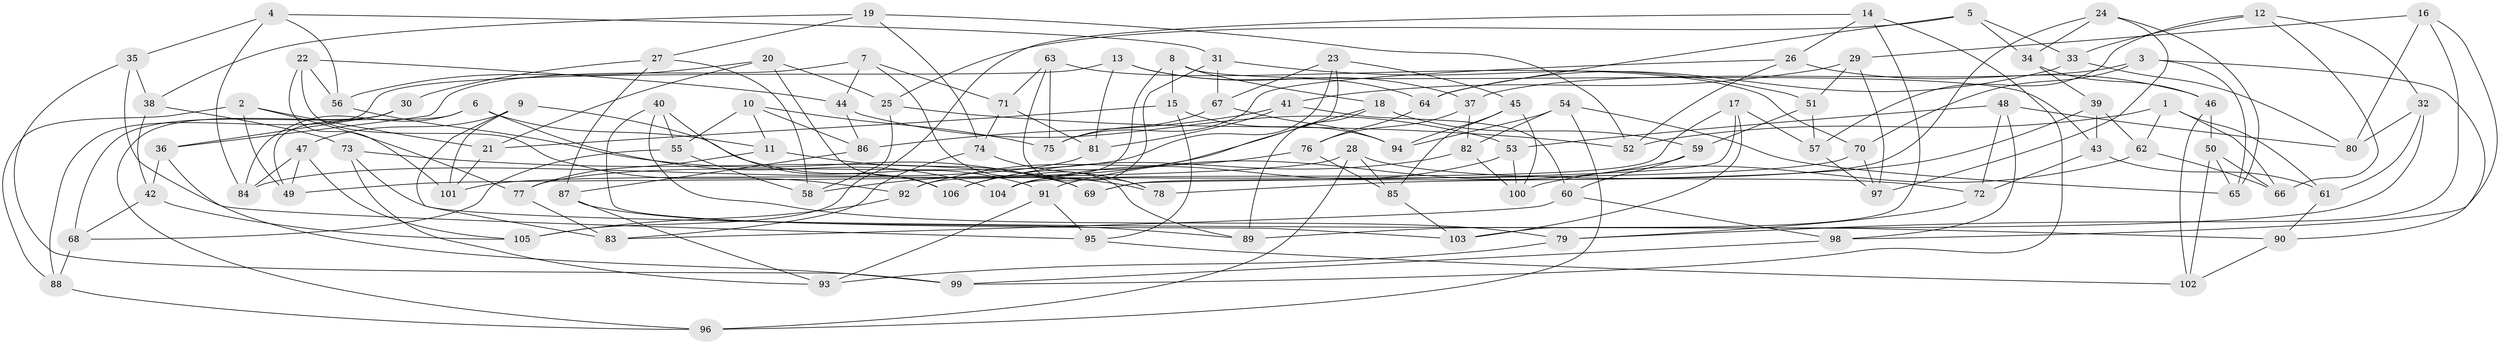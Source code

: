 // coarse degree distribution, {4: 0.7162162162162162, 6: 0.16216216216216217, 5: 0.013513513513513514, 8: 0.06756756756756757, 10: 0.013513513513513514, 7: 0.013513513513513514, 12: 0.013513513513513514}
// Generated by graph-tools (version 1.1) at 2025/20/03/04/25 18:20:57]
// undirected, 106 vertices, 212 edges
graph export_dot {
graph [start="1"]
  node [color=gray90,style=filled];
  1;
  2;
  3;
  4;
  5;
  6;
  7;
  8;
  9;
  10;
  11;
  12;
  13;
  14;
  15;
  16;
  17;
  18;
  19;
  20;
  21;
  22;
  23;
  24;
  25;
  26;
  27;
  28;
  29;
  30;
  31;
  32;
  33;
  34;
  35;
  36;
  37;
  38;
  39;
  40;
  41;
  42;
  43;
  44;
  45;
  46;
  47;
  48;
  49;
  50;
  51;
  52;
  53;
  54;
  55;
  56;
  57;
  58;
  59;
  60;
  61;
  62;
  63;
  64;
  65;
  66;
  67;
  68;
  69;
  70;
  71;
  72;
  73;
  74;
  75;
  76;
  77;
  78;
  79;
  80;
  81;
  82;
  83;
  84;
  85;
  86;
  87;
  88;
  89;
  90;
  91;
  92;
  93;
  94;
  95;
  96;
  97;
  98;
  99;
  100;
  101;
  102;
  103;
  104;
  105;
  106;
  1 -- 62;
  1 -- 52;
  1 -- 66;
  1 -- 61;
  2 -- 77;
  2 -- 88;
  2 -- 21;
  2 -- 49;
  3 -- 65;
  3 -- 70;
  3 -- 37;
  3 -- 90;
  4 -- 31;
  4 -- 84;
  4 -- 56;
  4 -- 35;
  5 -- 33;
  5 -- 64;
  5 -- 25;
  5 -- 34;
  6 -- 11;
  6 -- 49;
  6 -- 104;
  6 -- 84;
  7 -- 36;
  7 -- 71;
  7 -- 44;
  7 -- 89;
  8 -- 92;
  8 -- 43;
  8 -- 15;
  8 -- 18;
  9 -- 101;
  9 -- 47;
  9 -- 91;
  9 -- 83;
  10 -- 11;
  10 -- 55;
  10 -- 86;
  10 -- 75;
  11 -- 69;
  11 -- 77;
  12 -- 57;
  12 -- 32;
  12 -- 66;
  12 -- 33;
  13 -- 37;
  13 -- 88;
  13 -- 81;
  13 -- 64;
  14 -- 99;
  14 -- 26;
  14 -- 103;
  14 -- 105;
  15 -- 95;
  15 -- 94;
  15 -- 21;
  16 -- 79;
  16 -- 80;
  16 -- 98;
  16 -- 29;
  17 -- 103;
  17 -- 69;
  17 -- 57;
  17 -- 104;
  18 -- 59;
  18 -- 58;
  18 -- 89;
  19 -- 74;
  19 -- 38;
  19 -- 52;
  19 -- 27;
  20 -- 21;
  20 -- 106;
  20 -- 56;
  20 -- 25;
  21 -- 101;
  22 -- 101;
  22 -- 44;
  22 -- 56;
  22 -- 92;
  23 -- 77;
  23 -- 67;
  23 -- 45;
  23 -- 106;
  24 -- 69;
  24 -- 65;
  24 -- 34;
  24 -- 97;
  25 -- 58;
  25 -- 52;
  26 -- 52;
  26 -- 46;
  26 -- 75;
  27 -- 58;
  27 -- 30;
  27 -- 87;
  28 -- 85;
  28 -- 49;
  28 -- 72;
  28 -- 96;
  29 -- 51;
  29 -- 41;
  29 -- 97;
  30 -- 68;
  30 -- 96;
  30 -- 36;
  31 -- 67;
  31 -- 51;
  31 -- 104;
  32 -- 80;
  32 -- 89;
  32 -- 61;
  33 -- 80;
  33 -- 64;
  34 -- 46;
  34 -- 39;
  35 -- 95;
  35 -- 38;
  35 -- 99;
  36 -- 99;
  36 -- 42;
  37 -- 82;
  37 -- 76;
  38 -- 73;
  38 -- 42;
  39 -- 43;
  39 -- 62;
  39 -- 78;
  40 -- 79;
  40 -- 103;
  40 -- 55;
  40 -- 106;
  41 -- 60;
  41 -- 81;
  41 -- 86;
  42 -- 68;
  42 -- 105;
  43 -- 61;
  43 -- 72;
  44 -- 53;
  44 -- 86;
  45 -- 100;
  45 -- 94;
  45 -- 85;
  46 -- 50;
  46 -- 102;
  47 -- 49;
  47 -- 105;
  47 -- 84;
  48 -- 98;
  48 -- 72;
  48 -- 80;
  48 -- 53;
  50 -- 102;
  50 -- 65;
  50 -- 66;
  51 -- 59;
  51 -- 57;
  53 -- 100;
  53 -- 104;
  54 -- 82;
  54 -- 96;
  54 -- 94;
  54 -- 65;
  55 -- 58;
  55 -- 68;
  56 -- 69;
  57 -- 97;
  59 -- 91;
  59 -- 60;
  60 -- 98;
  60 -- 83;
  61 -- 90;
  62 -- 100;
  62 -- 66;
  63 -- 70;
  63 -- 78;
  63 -- 75;
  63 -- 71;
  64 -- 76;
  67 -- 94;
  67 -- 75;
  68 -- 88;
  70 -- 101;
  70 -- 97;
  71 -- 81;
  71 -- 74;
  72 -- 79;
  73 -- 78;
  73 -- 90;
  73 -- 93;
  74 -- 78;
  74 -- 83;
  76 -- 85;
  76 -- 92;
  77 -- 83;
  79 -- 93;
  81 -- 84;
  82 -- 100;
  82 -- 106;
  85 -- 103;
  86 -- 87;
  87 -- 89;
  87 -- 93;
  88 -- 96;
  90 -- 102;
  91 -- 95;
  91 -- 93;
  92 -- 105;
  95 -- 102;
  98 -- 99;
}
